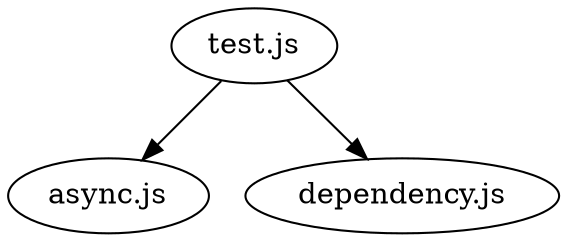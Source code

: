 digraph assets {
  "test.js";
  "async.js";
  "dependency.js";

  "test.js" -> "dependency.js";
  "test.js" -> "async.js";
}
